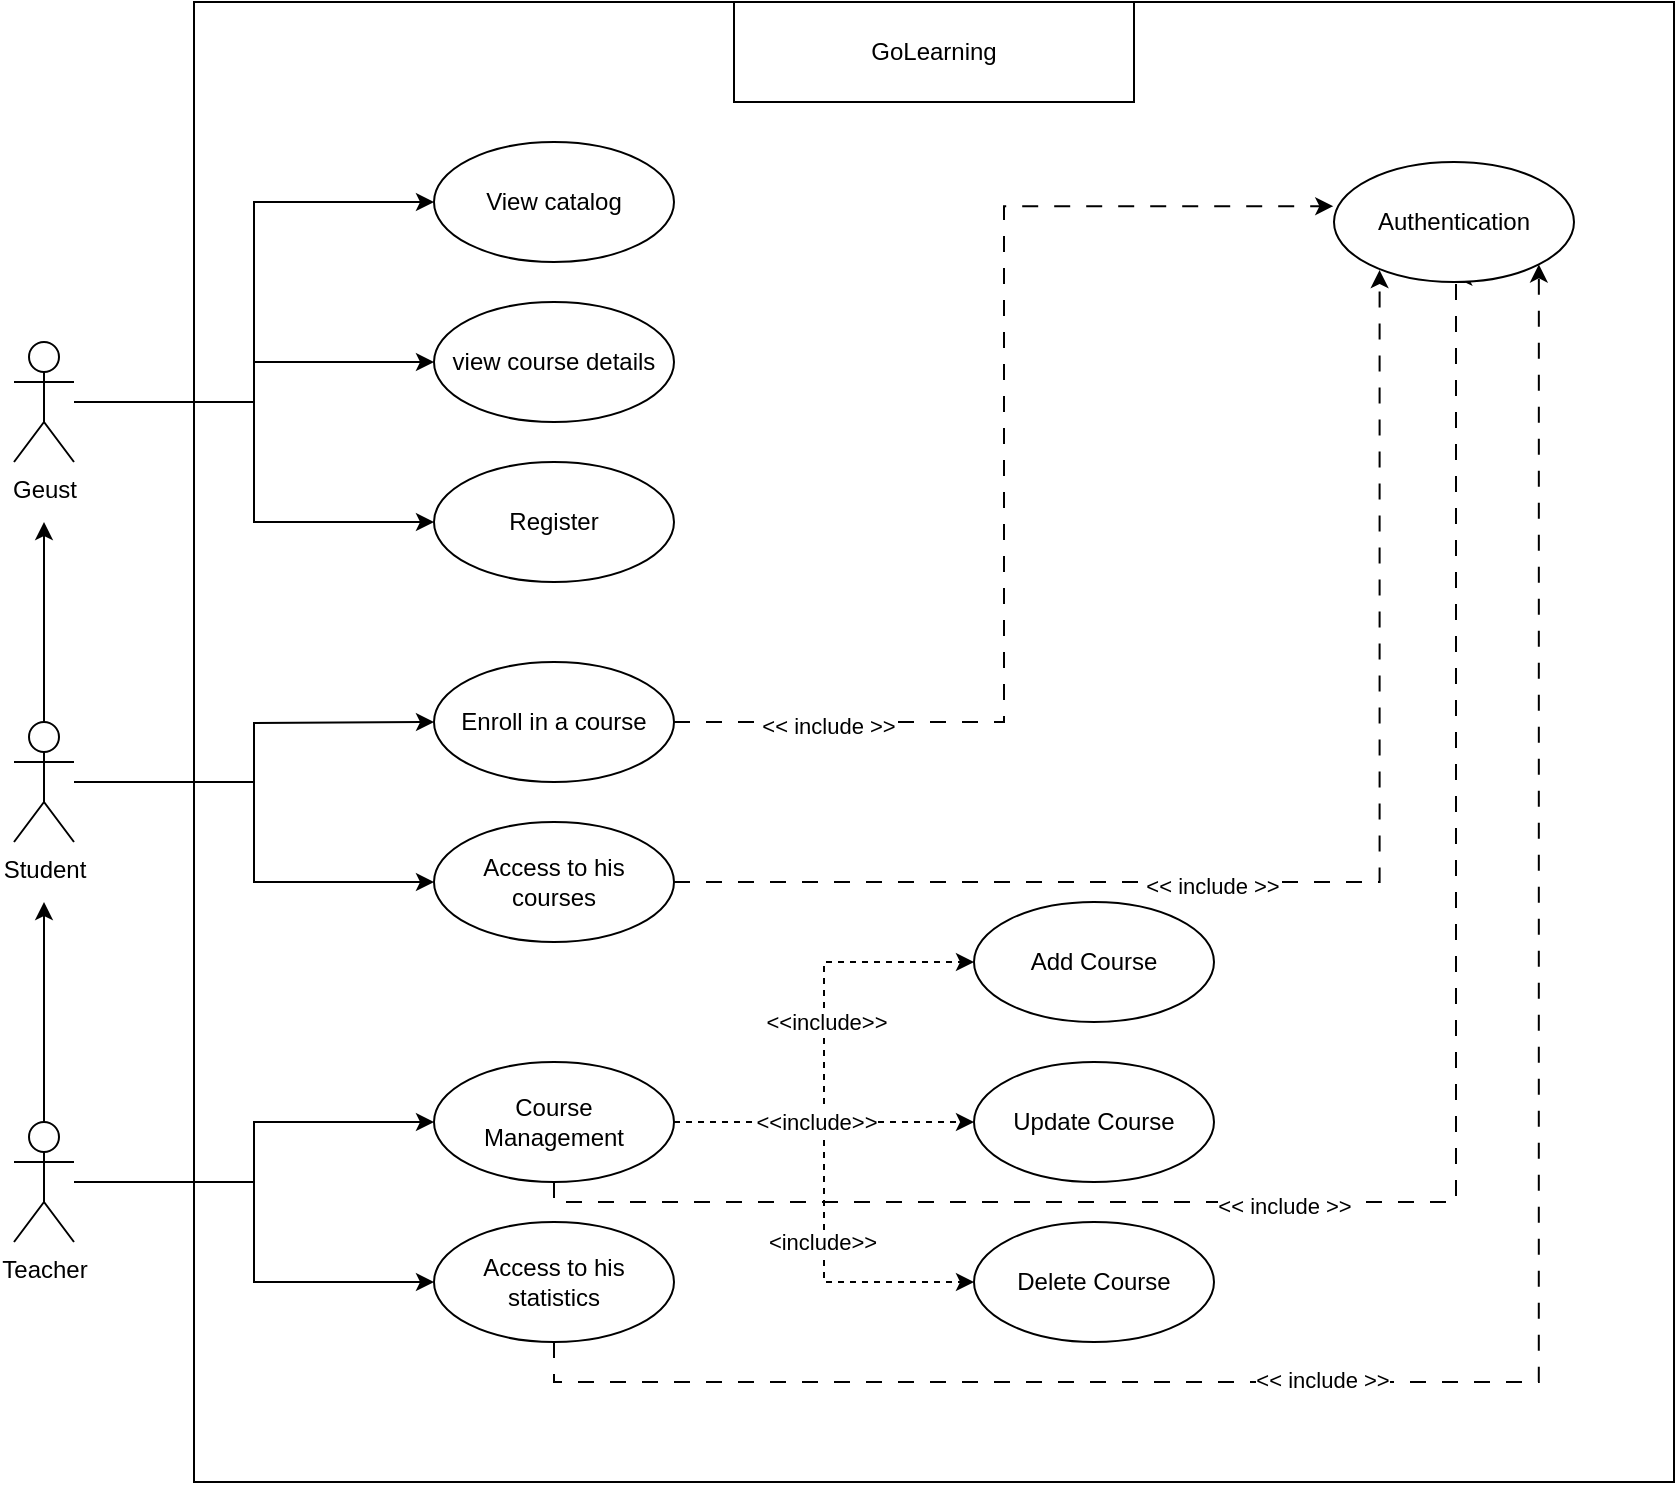 <mxfile version="25.0.2">
  <diagram name="Page-1" id="ijO3nh55HH9mYvoXjniC">
    <mxGraphModel dx="1050" dy="621" grid="1" gridSize="10" guides="1" tooltips="1" connect="1" arrows="1" fold="1" page="1" pageScale="1" pageWidth="850" pageHeight="1100" math="0" shadow="0">
      <root>
        <mxCell id="0" />
        <mxCell id="1" parent="0" />
        <mxCell id="Zmj4TJ5gTMqtPXpSD-QX-2" value="" style="whiteSpace=wrap;html=1;aspect=fixed;strokeWidth=1;movable=1;resizable=1;rotatable=1;deletable=1;editable=1;locked=0;connectable=1;" parent="1" vertex="1">
          <mxGeometry x="170" y="20" width="740" height="740" as="geometry" />
        </mxCell>
        <mxCell id="Zmj4TJ5gTMqtPXpSD-QX-12" style="edgeStyle=orthogonalEdgeStyle;rounded=0;orthogonalLoop=1;jettySize=auto;html=1;entryX=0;entryY=0.5;entryDx=0;entryDy=0;" parent="1" source="Zmj4TJ5gTMqtPXpSD-QX-3" target="Zmj4TJ5gTMqtPXpSD-QX-10" edge="1">
          <mxGeometry relative="1" as="geometry" />
        </mxCell>
        <mxCell id="Zmj4TJ5gTMqtPXpSD-QX-13" style="edgeStyle=orthogonalEdgeStyle;rounded=0;orthogonalLoop=1;jettySize=auto;html=1;" parent="1" source="Zmj4TJ5gTMqtPXpSD-QX-3" target="Zmj4TJ5gTMqtPXpSD-QX-11" edge="1">
          <mxGeometry relative="1" as="geometry" />
        </mxCell>
        <mxCell id="Zmj4TJ5gTMqtPXpSD-QX-18" style="edgeStyle=orthogonalEdgeStyle;rounded=0;orthogonalLoop=1;jettySize=auto;html=1;entryX=0;entryY=0.5;entryDx=0;entryDy=0;" parent="1" source="Zmj4TJ5gTMqtPXpSD-QX-3" target="Zmj4TJ5gTMqtPXpSD-QX-17" edge="1">
          <mxGeometry relative="1" as="geometry" />
        </mxCell>
        <mxCell id="Zmj4TJ5gTMqtPXpSD-QX-3" value="Geust" style="shape=umlActor;verticalLabelPosition=bottom;verticalAlign=top;html=1;outlineConnect=0;" parent="1" vertex="1">
          <mxGeometry x="80" y="190" width="30" height="60" as="geometry" />
        </mxCell>
        <mxCell id="Zmj4TJ5gTMqtPXpSD-QX-25" style="edgeStyle=orthogonalEdgeStyle;rounded=0;orthogonalLoop=1;jettySize=auto;html=1;" parent="1" source="Zmj4TJ5gTMqtPXpSD-QX-4" edge="1">
          <mxGeometry relative="1" as="geometry">
            <mxPoint x="290" y="380" as="targetPoint" />
          </mxGeometry>
        </mxCell>
        <mxCell id="Zmj4TJ5gTMqtPXpSD-QX-26" style="edgeStyle=orthogonalEdgeStyle;rounded=0;orthogonalLoop=1;jettySize=auto;html=1;entryX=0;entryY=0.5;entryDx=0;entryDy=0;" parent="1" source="Zmj4TJ5gTMqtPXpSD-QX-4" target="Zmj4TJ5gTMqtPXpSD-QX-15" edge="1">
          <mxGeometry relative="1" as="geometry" />
        </mxCell>
        <mxCell id="Zmj4TJ5gTMqtPXpSD-QX-55" style="edgeStyle=orthogonalEdgeStyle;rounded=0;orthogonalLoop=1;jettySize=auto;html=1;" parent="1" source="Zmj4TJ5gTMqtPXpSD-QX-4" edge="1">
          <mxGeometry relative="1" as="geometry">
            <mxPoint x="95" y="280" as="targetPoint" />
          </mxGeometry>
        </mxCell>
        <mxCell id="Zmj4TJ5gTMqtPXpSD-QX-4" value="Student" style="shape=umlActor;verticalLabelPosition=bottom;verticalAlign=top;html=1;outlineConnect=0;" parent="1" vertex="1">
          <mxGeometry x="80" y="380" width="30" height="60" as="geometry" />
        </mxCell>
        <mxCell id="Zmj4TJ5gTMqtPXpSD-QX-23" style="edgeStyle=orthogonalEdgeStyle;rounded=0;orthogonalLoop=1;jettySize=auto;html=1;entryX=0;entryY=0.5;entryDx=0;entryDy=0;" parent="1" source="Zmj4TJ5gTMqtPXpSD-QX-5" target="Zmj4TJ5gTMqtPXpSD-QX-20" edge="1">
          <mxGeometry relative="1" as="geometry" />
        </mxCell>
        <mxCell id="Zmj4TJ5gTMqtPXpSD-QX-24" style="edgeStyle=orthogonalEdgeStyle;rounded=0;orthogonalLoop=1;jettySize=auto;html=1;entryX=0;entryY=0.5;entryDx=0;entryDy=0;" parent="1" source="Zmj4TJ5gTMqtPXpSD-QX-5" target="Zmj4TJ5gTMqtPXpSD-QX-21" edge="1">
          <mxGeometry relative="1" as="geometry" />
        </mxCell>
        <mxCell id="Zmj4TJ5gTMqtPXpSD-QX-54" style="edgeStyle=orthogonalEdgeStyle;rounded=0;orthogonalLoop=1;jettySize=auto;html=1;" parent="1" source="Zmj4TJ5gTMqtPXpSD-QX-5" edge="1">
          <mxGeometry relative="1" as="geometry">
            <mxPoint x="95" y="470" as="targetPoint" />
          </mxGeometry>
        </mxCell>
        <mxCell id="Zmj4TJ5gTMqtPXpSD-QX-5" value="Teacher" style="shape=umlActor;verticalLabelPosition=bottom;verticalAlign=top;html=1;outlineConnect=0;" parent="1" vertex="1">
          <mxGeometry x="80" y="580" width="30" height="60" as="geometry" />
        </mxCell>
        <mxCell id="Zmj4TJ5gTMqtPXpSD-QX-6" value="GoLearning" style="rounded=0;whiteSpace=wrap;html=1;" parent="1" vertex="1">
          <mxGeometry x="440" y="20" width="200" height="50" as="geometry" />
        </mxCell>
        <mxCell id="Zmj4TJ5gTMqtPXpSD-QX-10" value="view course details" style="ellipse;whiteSpace=wrap;html=1;" parent="1" vertex="1">
          <mxGeometry x="290" y="170" width="120" height="60" as="geometry" />
        </mxCell>
        <mxCell id="Zmj4TJ5gTMqtPXpSD-QX-11" value="Register" style="ellipse;whiteSpace=wrap;html=1;" parent="1" vertex="1">
          <mxGeometry x="290" y="250" width="120" height="60" as="geometry" />
        </mxCell>
        <mxCell id="Zmj4TJ5gTMqtPXpSD-QX-14" value="Enroll in a course" style="ellipse;whiteSpace=wrap;html=1;" parent="1" vertex="1">
          <mxGeometry x="290" y="350" width="120" height="60" as="geometry" />
        </mxCell>
        <mxCell id="Zmj4TJ5gTMqtPXpSD-QX-15" value="Access to his&lt;div&gt;courses&lt;/div&gt;" style="ellipse;whiteSpace=wrap;html=1;" parent="1" vertex="1">
          <mxGeometry x="290" y="430" width="120" height="60" as="geometry" />
        </mxCell>
        <mxCell id="Zmj4TJ5gTMqtPXpSD-QX-17" value="View catalog" style="ellipse;whiteSpace=wrap;html=1;" parent="1" vertex="1">
          <mxGeometry x="290" y="90" width="120" height="60" as="geometry" />
        </mxCell>
        <mxCell id="Zmj4TJ5gTMqtPXpSD-QX-31" style="edgeStyle=orthogonalEdgeStyle;rounded=0;orthogonalLoop=1;jettySize=auto;html=1;entryX=0;entryY=0.5;entryDx=0;entryDy=0;dashed=1;" parent="1" source="Zmj4TJ5gTMqtPXpSD-QX-20" target="Zmj4TJ5gTMqtPXpSD-QX-28" edge="1">
          <mxGeometry relative="1" as="geometry" />
        </mxCell>
        <mxCell id="Zmj4TJ5gTMqtPXpSD-QX-37" value="&amp;lt;&amp;lt;include&amp;gt;&amp;gt;" style="edgeLabel;html=1;align=center;verticalAlign=middle;resizable=0;points=[];" parent="Zmj4TJ5gTMqtPXpSD-QX-31" vertex="1" connectable="0">
          <mxGeometry x="-0.023" y="-1" relative="1" as="geometry">
            <mxPoint y="-13" as="offset" />
          </mxGeometry>
        </mxCell>
        <mxCell id="Zmj4TJ5gTMqtPXpSD-QX-35" style="edgeStyle=orthogonalEdgeStyle;rounded=0;orthogonalLoop=1;jettySize=auto;html=1;entryX=0;entryY=0.5;entryDx=0;entryDy=0;dashed=1;" parent="1" source="Zmj4TJ5gTMqtPXpSD-QX-20" target="Zmj4TJ5gTMqtPXpSD-QX-29" edge="1">
          <mxGeometry relative="1" as="geometry" />
        </mxCell>
        <mxCell id="Zmj4TJ5gTMqtPXpSD-QX-36" style="edgeStyle=orthogonalEdgeStyle;rounded=0;orthogonalLoop=1;jettySize=auto;html=1;entryX=0;entryY=0.5;entryDx=0;entryDy=0;dashed=1;" parent="1" source="Zmj4TJ5gTMqtPXpSD-QX-20" target="Zmj4TJ5gTMqtPXpSD-QX-30" edge="1">
          <mxGeometry relative="1" as="geometry" />
        </mxCell>
        <mxCell id="Zmj4TJ5gTMqtPXpSD-QX-38" value="&amp;lt;include&amp;gt;&amp;gt;" style="edgeLabel;html=1;align=center;verticalAlign=middle;resizable=0;points=[];" parent="Zmj4TJ5gTMqtPXpSD-QX-36" vertex="1" connectable="0">
          <mxGeometry x="0.059" y="-1" relative="1" as="geometry">
            <mxPoint y="13" as="offset" />
          </mxGeometry>
        </mxCell>
        <mxCell id="Zmj4TJ5gTMqtPXpSD-QX-39" value="&amp;lt;&amp;lt;include&amp;gt;&amp;gt;" style="edgeLabel;html=1;align=center;verticalAlign=middle;resizable=0;points=[];" parent="Zmj4TJ5gTMqtPXpSD-QX-36" vertex="1" connectable="0">
          <mxGeometry x="-0.553" y="-2" relative="1" as="geometry">
            <mxPoint x="19" y="-2" as="offset" />
          </mxGeometry>
        </mxCell>
        <mxCell id="Zmj4TJ5gTMqtPXpSD-QX-49" style="edgeStyle=orthogonalEdgeStyle;rounded=0;orthogonalLoop=1;jettySize=auto;html=1;dashed=1;dashPattern=8 8;" parent="1" source="Zmj4TJ5gTMqtPXpSD-QX-20" edge="1">
          <mxGeometry relative="1" as="geometry">
            <mxPoint x="800" y="157.63" as="targetPoint" />
            <Array as="points">
              <mxPoint x="350" y="620" />
              <mxPoint x="801" y="620" />
              <mxPoint x="801" y="158" />
            </Array>
          </mxGeometry>
        </mxCell>
        <mxCell id="Zmj4TJ5gTMqtPXpSD-QX-52" value="&amp;lt;&amp;lt; include &amp;gt;&amp;gt;" style="edgeLabel;html=1;align=center;verticalAlign=middle;resizable=0;points=[];" parent="Zmj4TJ5gTMqtPXpSD-QX-49" vertex="1" connectable="0">
          <mxGeometry x="-0.19" y="-2" relative="1" as="geometry">
            <mxPoint as="offset" />
          </mxGeometry>
        </mxCell>
        <mxCell id="Zmj4TJ5gTMqtPXpSD-QX-20" value="Course&lt;div&gt;Management&lt;/div&gt;" style="ellipse;whiteSpace=wrap;html=1;" parent="1" vertex="1">
          <mxGeometry x="290" y="550" width="120" height="60" as="geometry" />
        </mxCell>
        <mxCell id="Zmj4TJ5gTMqtPXpSD-QX-51" style="edgeStyle=orthogonalEdgeStyle;rounded=0;orthogonalLoop=1;jettySize=auto;html=1;entryX=1;entryY=1;entryDx=0;entryDy=0;dashed=1;dashPattern=8 8;" parent="1" source="Zmj4TJ5gTMqtPXpSD-QX-21" target="Zmj4TJ5gTMqtPXpSD-QX-27" edge="1">
          <mxGeometry relative="1" as="geometry">
            <Array as="points">
              <mxPoint x="350" y="710" />
              <mxPoint x="843" y="710" />
            </Array>
          </mxGeometry>
        </mxCell>
        <mxCell id="Zmj4TJ5gTMqtPXpSD-QX-53" value="&amp;lt;&amp;lt; include &amp;gt;&amp;gt;" style="edgeLabel;html=1;align=center;verticalAlign=middle;resizable=0;points=[];" parent="Zmj4TJ5gTMqtPXpSD-QX-51" vertex="1" connectable="0">
          <mxGeometry x="-0.247" y="1" relative="1" as="geometry">
            <mxPoint as="offset" />
          </mxGeometry>
        </mxCell>
        <mxCell id="Zmj4TJ5gTMqtPXpSD-QX-21" value="Access to his&lt;div&gt;statistics&lt;/div&gt;" style="ellipse;whiteSpace=wrap;html=1;" parent="1" vertex="1">
          <mxGeometry x="290" y="630" width="120" height="60" as="geometry" />
        </mxCell>
        <mxCell id="Zmj4TJ5gTMqtPXpSD-QX-27" value="Authentication" style="ellipse;whiteSpace=wrap;html=1;" parent="1" vertex="1">
          <mxGeometry x="740" y="100" width="120" height="60" as="geometry" />
        </mxCell>
        <mxCell id="Zmj4TJ5gTMqtPXpSD-QX-28" value="Add Course" style="ellipse;whiteSpace=wrap;html=1;" parent="1" vertex="1">
          <mxGeometry x="560" y="470" width="120" height="60" as="geometry" />
        </mxCell>
        <mxCell id="Zmj4TJ5gTMqtPXpSD-QX-29" value="Update Course" style="ellipse;whiteSpace=wrap;html=1;" parent="1" vertex="1">
          <mxGeometry x="560" y="550" width="120" height="60" as="geometry" />
        </mxCell>
        <mxCell id="Zmj4TJ5gTMqtPXpSD-QX-30" value="Delete Course" style="ellipse;whiteSpace=wrap;html=1;" parent="1" vertex="1">
          <mxGeometry x="560" y="630" width="120" height="60" as="geometry" />
        </mxCell>
        <mxCell id="Zmj4TJ5gTMqtPXpSD-QX-40" style="edgeStyle=orthogonalEdgeStyle;rounded=0;orthogonalLoop=1;jettySize=auto;html=1;entryX=-0.003;entryY=0.368;entryDx=0;entryDy=0;entryPerimeter=0;dashed=1;dashPattern=8 8;" parent="1" source="Zmj4TJ5gTMqtPXpSD-QX-14" target="Zmj4TJ5gTMqtPXpSD-QX-27" edge="1">
          <mxGeometry relative="1" as="geometry" />
        </mxCell>
        <mxCell id="Zmj4TJ5gTMqtPXpSD-QX-48" value="&amp;lt;&amp;lt; include &amp;gt;&amp;gt;" style="edgeLabel;html=1;align=center;verticalAlign=middle;resizable=0;points=[];" parent="Zmj4TJ5gTMqtPXpSD-QX-40" vertex="1" connectable="0">
          <mxGeometry x="-0.74" y="-2" relative="1" as="geometry">
            <mxPoint as="offset" />
          </mxGeometry>
        </mxCell>
        <mxCell id="Zmj4TJ5gTMqtPXpSD-QX-41" style="edgeStyle=orthogonalEdgeStyle;rounded=0;orthogonalLoop=1;jettySize=auto;html=1;entryX=0.19;entryY=0.901;entryDx=0;entryDy=0;entryPerimeter=0;dashed=1;dashPattern=8 8;" parent="1" source="Zmj4TJ5gTMqtPXpSD-QX-15" target="Zmj4TJ5gTMqtPXpSD-QX-27" edge="1">
          <mxGeometry relative="1" as="geometry" />
        </mxCell>
        <mxCell id="Zmj4TJ5gTMqtPXpSD-QX-47" value="&amp;lt;&amp;lt; include &amp;gt;&amp;gt;" style="edgeLabel;html=1;align=center;verticalAlign=middle;resizable=0;points=[];" parent="Zmj4TJ5gTMqtPXpSD-QX-41" vertex="1" connectable="0">
          <mxGeometry x="-0.185" y="-2" relative="1" as="geometry">
            <mxPoint as="offset" />
          </mxGeometry>
        </mxCell>
      </root>
    </mxGraphModel>
  </diagram>
</mxfile>

